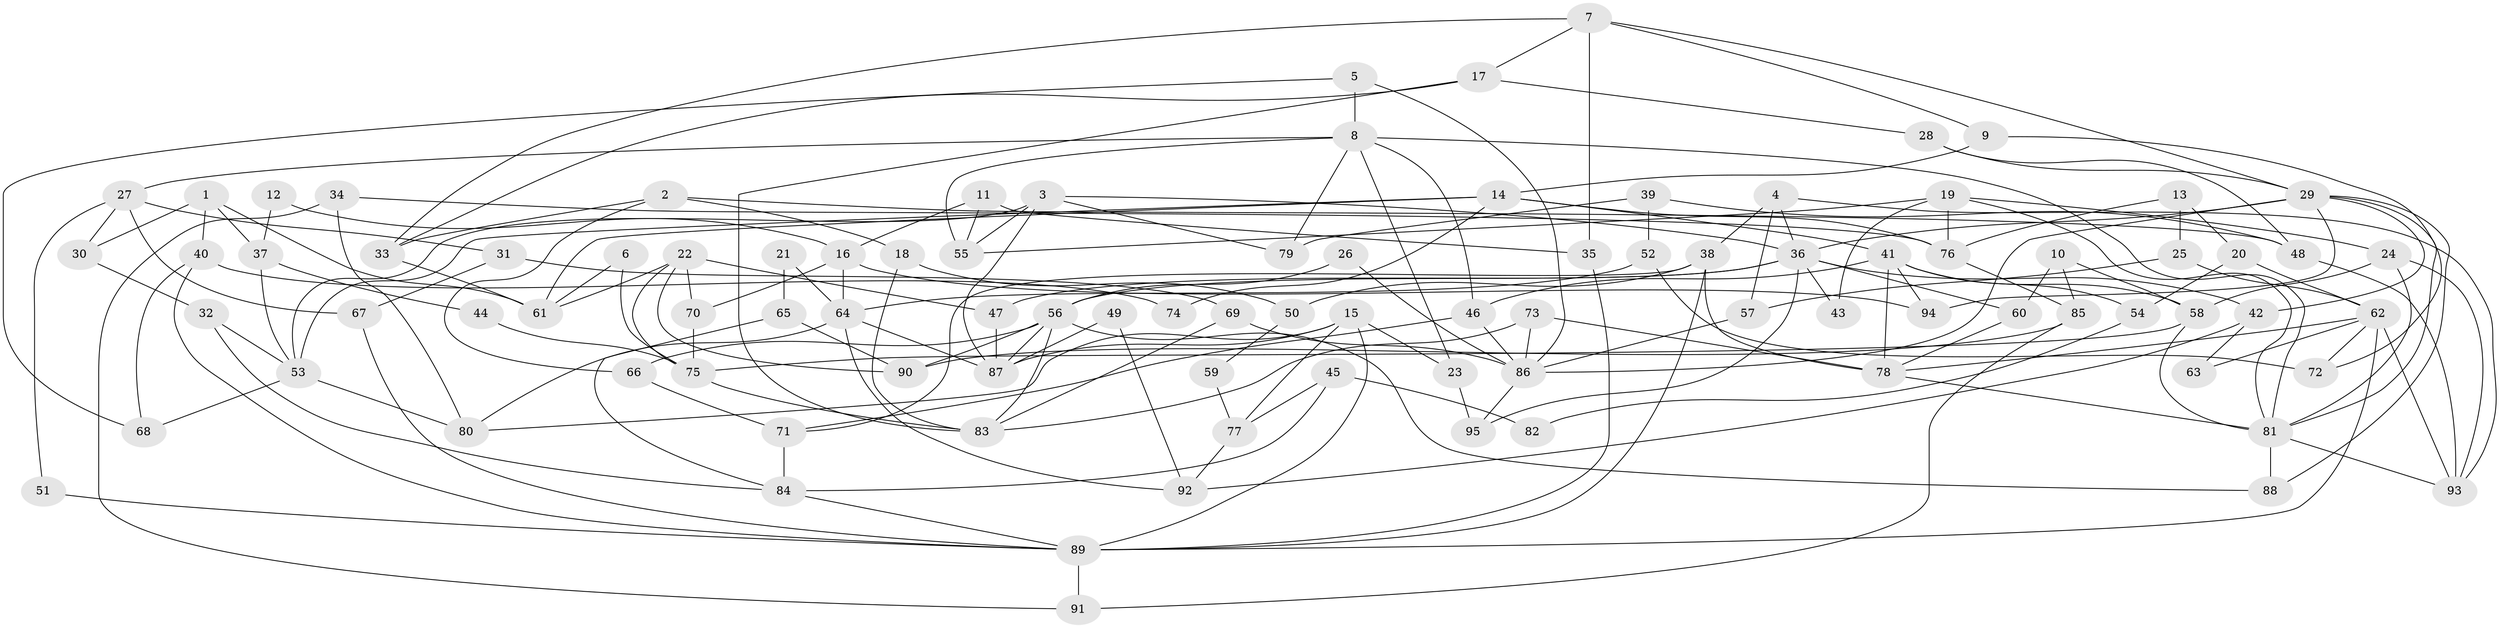 // Generated by graph-tools (version 1.1) at 2025/11/02/27/25 16:11:18]
// undirected, 95 vertices, 190 edges
graph export_dot {
graph [start="1"]
  node [color=gray90,style=filled];
  1;
  2;
  3;
  4;
  5;
  6;
  7;
  8;
  9;
  10;
  11;
  12;
  13;
  14;
  15;
  16;
  17;
  18;
  19;
  20;
  21;
  22;
  23;
  24;
  25;
  26;
  27;
  28;
  29;
  30;
  31;
  32;
  33;
  34;
  35;
  36;
  37;
  38;
  39;
  40;
  41;
  42;
  43;
  44;
  45;
  46;
  47;
  48;
  49;
  50;
  51;
  52;
  53;
  54;
  55;
  56;
  57;
  58;
  59;
  60;
  61;
  62;
  63;
  64;
  65;
  66;
  67;
  68;
  69;
  70;
  71;
  72;
  73;
  74;
  75;
  76;
  77;
  78;
  79;
  80;
  81;
  82;
  83;
  84;
  85;
  86;
  87;
  88;
  89;
  90;
  91;
  92;
  93;
  94;
  95;
  1 -- 40;
  1 -- 61;
  1 -- 30;
  1 -- 37;
  2 -- 33;
  2 -- 66;
  2 -- 18;
  2 -- 48;
  3 -- 36;
  3 -- 55;
  3 -- 53;
  3 -- 79;
  3 -- 87;
  4 -- 36;
  4 -- 93;
  4 -- 38;
  4 -- 57;
  5 -- 86;
  5 -- 8;
  5 -- 68;
  6 -- 75;
  6 -- 61;
  7 -- 9;
  7 -- 29;
  7 -- 17;
  7 -- 33;
  7 -- 35;
  8 -- 27;
  8 -- 46;
  8 -- 23;
  8 -- 55;
  8 -- 79;
  8 -- 81;
  9 -- 72;
  9 -- 14;
  10 -- 58;
  10 -- 60;
  10 -- 85;
  11 -- 35;
  11 -- 55;
  11 -- 16;
  12 -- 37;
  12 -- 16;
  13 -- 76;
  13 -- 25;
  13 -- 20;
  14 -- 61;
  14 -- 41;
  14 -- 53;
  14 -- 74;
  14 -- 76;
  15 -- 87;
  15 -- 23;
  15 -- 77;
  15 -- 80;
  15 -- 89;
  16 -- 64;
  16 -- 70;
  16 -- 94;
  17 -- 28;
  17 -- 33;
  17 -- 83;
  18 -- 83;
  18 -- 50;
  19 -- 76;
  19 -- 81;
  19 -- 24;
  19 -- 43;
  19 -- 55;
  20 -- 62;
  20 -- 54;
  21 -- 64;
  21 -- 65;
  22 -- 70;
  22 -- 75;
  22 -- 47;
  22 -- 61;
  22 -- 90;
  23 -- 95;
  24 -- 81;
  24 -- 58;
  24 -- 93;
  25 -- 62;
  25 -- 57;
  26 -- 56;
  26 -- 86;
  27 -- 30;
  27 -- 31;
  27 -- 51;
  27 -- 67;
  28 -- 48;
  28 -- 29;
  29 -- 36;
  29 -- 94;
  29 -- 42;
  29 -- 81;
  29 -- 86;
  29 -- 88;
  30 -- 32;
  31 -- 67;
  31 -- 69;
  32 -- 84;
  32 -- 53;
  33 -- 61;
  34 -- 80;
  34 -- 76;
  34 -- 91;
  35 -- 89;
  36 -- 56;
  36 -- 47;
  36 -- 42;
  36 -- 43;
  36 -- 60;
  36 -- 95;
  37 -- 53;
  37 -- 44;
  38 -- 89;
  38 -- 50;
  38 -- 71;
  38 -- 78;
  39 -- 48;
  39 -- 79;
  39 -- 52;
  40 -- 89;
  40 -- 68;
  40 -- 74;
  41 -- 78;
  41 -- 58;
  41 -- 46;
  41 -- 54;
  41 -- 94;
  42 -- 63;
  42 -- 92;
  44 -- 75;
  45 -- 77;
  45 -- 84;
  45 -- 82;
  46 -- 86;
  46 -- 71;
  47 -- 87;
  48 -- 93;
  49 -- 92;
  49 -- 87;
  50 -- 59;
  51 -- 89;
  52 -- 64;
  52 -- 72;
  53 -- 68;
  53 -- 80;
  54 -- 82;
  56 -- 90;
  56 -- 88;
  56 -- 66;
  56 -- 83;
  56 -- 87;
  57 -- 86;
  58 -- 81;
  58 -- 75;
  59 -- 77;
  60 -- 78;
  62 -- 93;
  62 -- 78;
  62 -- 63;
  62 -- 72;
  62 -- 89;
  64 -- 80;
  64 -- 87;
  64 -- 92;
  65 -- 90;
  65 -- 84;
  66 -- 71;
  67 -- 89;
  69 -- 86;
  69 -- 83;
  70 -- 75;
  71 -- 84;
  73 -- 83;
  73 -- 78;
  73 -- 86;
  75 -- 83;
  76 -- 85;
  77 -- 92;
  78 -- 81;
  81 -- 88;
  81 -- 93;
  84 -- 89;
  85 -- 91;
  85 -- 90;
  86 -- 95;
  89 -- 91;
}
